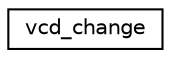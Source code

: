 digraph G
{
  edge [fontname="Helvetica",fontsize="10",labelfontname="Helvetica",labelfontsize="10"];
  node [fontname="Helvetica",fontsize="10",shape=record];
  rankdir="LR";
  Node1 [label="vcd_change",height=0.2,width=0.4,color="black", fillcolor="white", style="filled",URL="$structvcd__change.html"];
}
